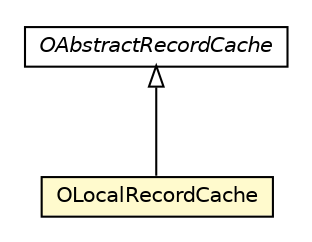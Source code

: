 #!/usr/local/bin/dot
#
# Class diagram 
# Generated by UMLGraph version R5_6-24-gf6e263 (http://www.umlgraph.org/)
#

digraph G {
	edge [fontname="Helvetica",fontsize=10,labelfontname="Helvetica",labelfontsize=10];
	node [fontname="Helvetica",fontsize=10,shape=plaintext];
	nodesep=0.25;
	ranksep=0.5;
	// com.orientechnologies.orient.core.cache.OLocalRecordCache
	c4246326 [label=<<table title="com.orientechnologies.orient.core.cache.OLocalRecordCache" border="0" cellborder="1" cellspacing="0" cellpadding="2" port="p" bgcolor="lemonChiffon" href="./OLocalRecordCache.html">
		<tr><td><table border="0" cellspacing="0" cellpadding="1">
<tr><td align="center" balign="center"> OLocalRecordCache </td></tr>
		</table></td></tr>
		</table>>, URL="./OLocalRecordCache.html", fontname="Helvetica", fontcolor="black", fontsize=10.0];
	// com.orientechnologies.orient.core.cache.OAbstractRecordCache
	c4246334 [label=<<table title="com.orientechnologies.orient.core.cache.OAbstractRecordCache" border="0" cellborder="1" cellspacing="0" cellpadding="2" port="p" href="./OAbstractRecordCache.html">
		<tr><td><table border="0" cellspacing="0" cellpadding="1">
<tr><td align="center" balign="center"><font face="Helvetica-Oblique"> OAbstractRecordCache </font></td></tr>
		</table></td></tr>
		</table>>, URL="./OAbstractRecordCache.html", fontname="Helvetica", fontcolor="black", fontsize=10.0];
	//com.orientechnologies.orient.core.cache.OLocalRecordCache extends com.orientechnologies.orient.core.cache.OAbstractRecordCache
	c4246334:p -> c4246326:p [dir=back,arrowtail=empty];
}

